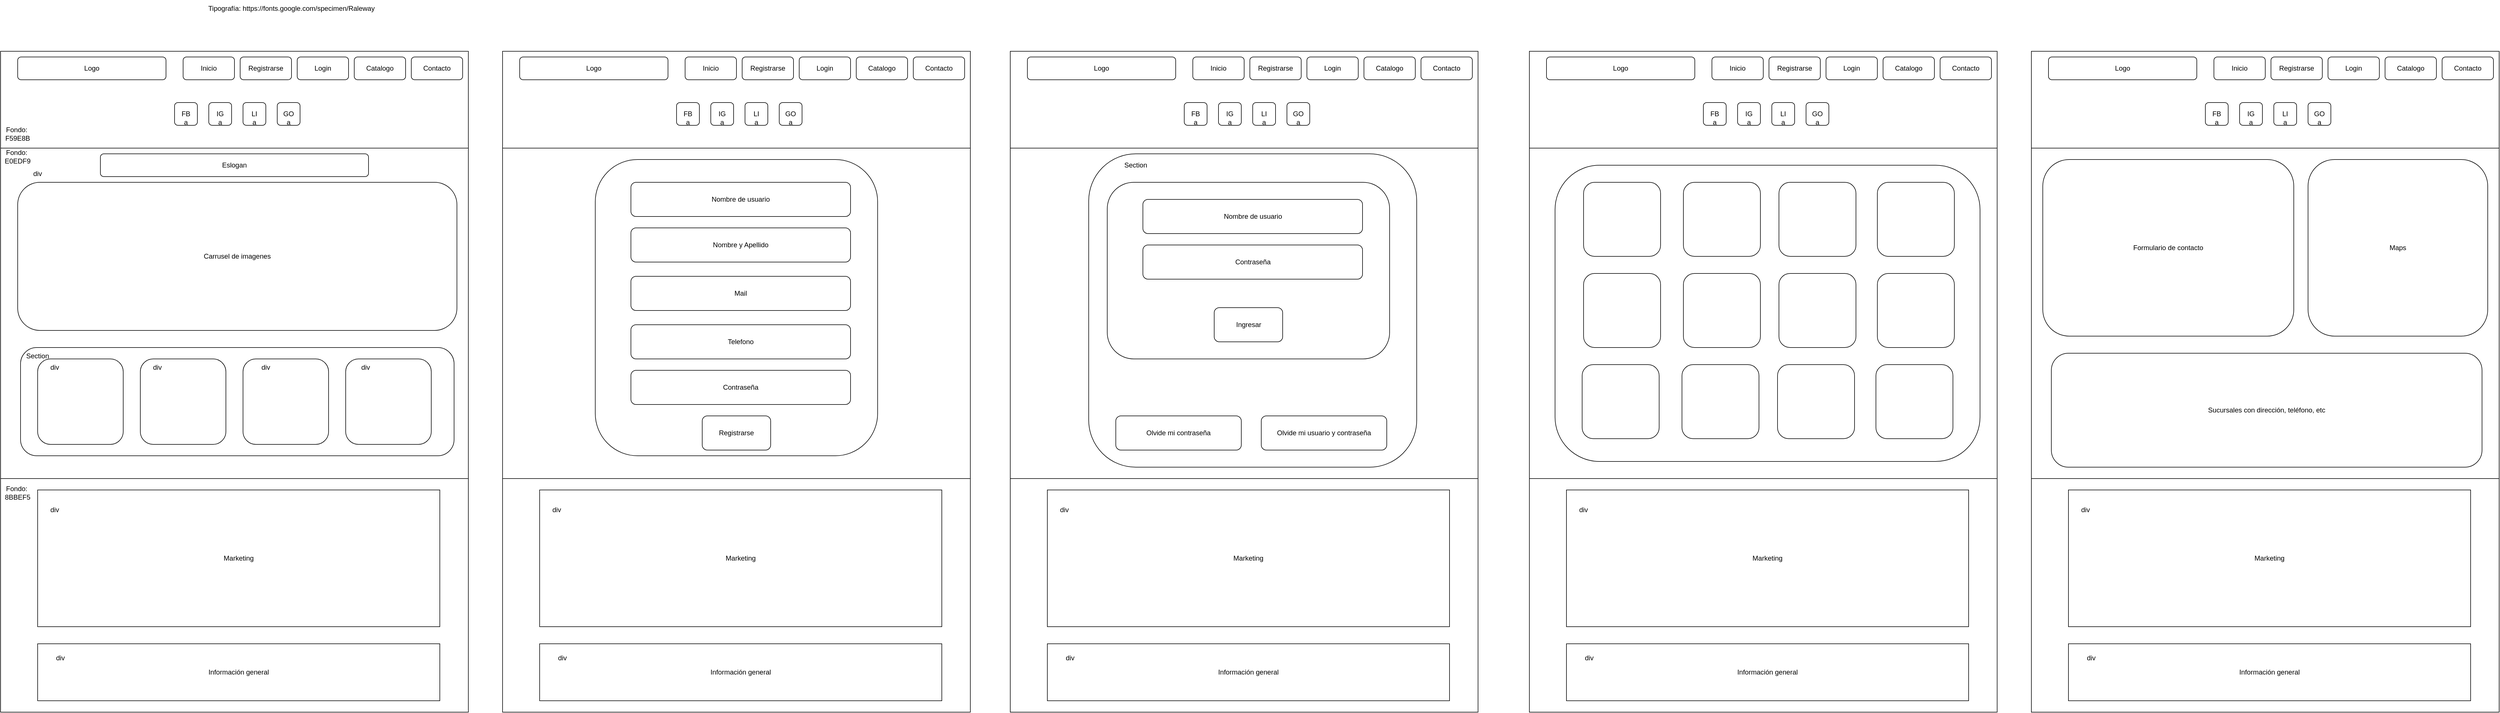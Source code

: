 <mxfile version="24.0.1" type="google">
  <diagram name="Página-1" id="QMXb8cIJ5GBpTzo02CVi">
    <mxGraphModel grid="1" page="1" gridSize="10" guides="1" tooltips="1" connect="1" arrows="1" fold="1" pageScale="1" pageWidth="827" pageHeight="1169" math="0" shadow="0">
      <root>
        <mxCell id="0" />
        <mxCell id="1" parent="0" />
        <mxCell id="ydRsslhX5d8lT5pr2JEG-2" value="" style="rounded=0;whiteSpace=wrap;html=1;" vertex="1" parent="1">
          <mxGeometry width="820" height="1160" as="geometry" />
        </mxCell>
        <mxCell id="ydRsslhX5d8lT5pr2JEG-4" value="" style="rounded=0;whiteSpace=wrap;html=1;" vertex="1" parent="1">
          <mxGeometry width="820" height="170" as="geometry" />
        </mxCell>
        <mxCell id="ydRsslhX5d8lT5pr2JEG-5" value="Inicio" style="rounded=1;whiteSpace=wrap;html=1;" vertex="1" parent="1">
          <mxGeometry x="320" y="10" width="90" height="40" as="geometry" />
        </mxCell>
        <mxCell id="ydRsslhX5d8lT5pr2JEG-6" value="" style="rounded=0;whiteSpace=wrap;html=1;" vertex="1" parent="1">
          <mxGeometry y="750" width="820" height="410" as="geometry" />
        </mxCell>
        <mxCell id="ydRsslhX5d8lT5pr2JEG-7" value="Registrarse" style="rounded=1;whiteSpace=wrap;html=1;" vertex="1" parent="1">
          <mxGeometry x="420" y="10" width="90" height="40" as="geometry" />
        </mxCell>
        <mxCell id="ydRsslhX5d8lT5pr2JEG-9" value="Contacto" style="rounded=1;whiteSpace=wrap;html=1;" vertex="1" parent="1">
          <mxGeometry x="720" y="10" width="90" height="40" as="geometry" />
        </mxCell>
        <mxCell id="ydRsslhX5d8lT5pr2JEG-10" value="Login" style="rounded=1;whiteSpace=wrap;html=1;" vertex="1" parent="1">
          <mxGeometry x="520" y="10" width="90" height="40" as="geometry" />
        </mxCell>
        <mxCell id="ydRsslhX5d8lT5pr2JEG-11" value="Catalogo" style="rounded=1;whiteSpace=wrap;html=1;" vertex="1" parent="1">
          <mxGeometry x="620" y="10" width="90" height="40" as="geometry" />
        </mxCell>
        <mxCell id="ydRsslhX5d8lT5pr2JEG-13" value="Logo" style="rounded=1;whiteSpace=wrap;html=1;" vertex="1" parent="1">
          <mxGeometry x="30" y="10" width="260" height="40" as="geometry" />
        </mxCell>
        <mxCell id="ydRsslhX5d8lT5pr2JEG-14" value="Eslogan" style="rounded=1;whiteSpace=wrap;html=1;" vertex="1" parent="1">
          <mxGeometry x="175" y="180" width="470" height="40" as="geometry" />
        </mxCell>
        <mxCell id="ydRsslhX5d8lT5pr2JEG-15" value="Carrusel de imagenes" style="rounded=1;whiteSpace=wrap;html=1;" vertex="1" parent="1">
          <mxGeometry x="30" y="230" width="770" height="260" as="geometry" />
        </mxCell>
        <mxCell id="ydRsslhX5d8lT5pr2JEG-20" value="FB" style="rounded=1;whiteSpace=wrap;html=1;" vertex="1" parent="1">
          <mxGeometry x="305" y="90" width="40" height="40" as="geometry" />
        </mxCell>
        <mxCell id="ydRsslhX5d8lT5pr2JEG-21" value="IG" style="rounded=1;whiteSpace=wrap;html=1;" vertex="1" parent="1">
          <mxGeometry x="365" y="90" width="40" height="40" as="geometry" />
        </mxCell>
        <mxCell id="ydRsslhX5d8lT5pr2JEG-22" value="LI" style="rounded=1;whiteSpace=wrap;html=1;" vertex="1" parent="1">
          <mxGeometry x="425" y="90" width="40" height="40" as="geometry" />
        </mxCell>
        <mxCell id="ydRsslhX5d8lT5pr2JEG-23" value="GO" style="rounded=1;whiteSpace=wrap;html=1;" vertex="1" parent="1">
          <mxGeometry x="485" y="90" width="40" height="40" as="geometry" />
        </mxCell>
        <mxCell id="ydRsslhX5d8lT5pr2JEG-24" value="" style="rounded=1;whiteSpace=wrap;html=1;" vertex="1" parent="1">
          <mxGeometry x="35" y="520" width="760" height="190" as="geometry" />
        </mxCell>
        <mxCell id="ydRsslhX5d8lT5pr2JEG-25" value="" style="rounded=1;whiteSpace=wrap;html=1;" vertex="1" parent="1">
          <mxGeometry x="65" y="540" width="150" height="150" as="geometry" />
        </mxCell>
        <mxCell id="ydRsslhX5d8lT5pr2JEG-26" value="" style="rounded=1;whiteSpace=wrap;html=1;" vertex="1" parent="1">
          <mxGeometry x="245" y="540" width="150" height="150" as="geometry" />
        </mxCell>
        <mxCell id="ydRsslhX5d8lT5pr2JEG-27" value="" style="rounded=1;whiteSpace=wrap;html=1;" vertex="1" parent="1">
          <mxGeometry x="425" y="540" width="150" height="150" as="geometry" />
        </mxCell>
        <mxCell id="ydRsslhX5d8lT5pr2JEG-28" value="" style="rounded=1;whiteSpace=wrap;html=1;" vertex="1" parent="1">
          <mxGeometry x="605" y="540" width="150" height="150" as="geometry" />
        </mxCell>
        <mxCell id="ydRsslhX5d8lT5pr2JEG-29" value="Marketing" style="rounded=0;whiteSpace=wrap;html=1;" vertex="1" parent="1">
          <mxGeometry x="65" y="770" width="705" height="240" as="geometry" />
        </mxCell>
        <mxCell id="ydRsslhX5d8lT5pr2JEG-30" value="Section" style="text;html=1;align=center;verticalAlign=middle;whiteSpace=wrap;rounded=0;" vertex="1" parent="1">
          <mxGeometry x="35" y="520" width="60" height="30" as="geometry" />
        </mxCell>
        <mxCell id="ydRsslhX5d8lT5pr2JEG-31" value="div" style="text;html=1;align=center;verticalAlign=middle;whiteSpace=wrap;rounded=0;" vertex="1" parent="1">
          <mxGeometry x="65" y="540" width="60" height="30" as="geometry" />
        </mxCell>
        <mxCell id="ydRsslhX5d8lT5pr2JEG-35" value="a" style="text;html=1;align=center;verticalAlign=middle;whiteSpace=wrap;rounded=0;" vertex="1" parent="1">
          <mxGeometry x="295" y="110" width="60" height="30" as="geometry" />
        </mxCell>
        <mxCell id="ydRsslhX5d8lT5pr2JEG-36" value="a" style="text;html=1;align=center;verticalAlign=middle;whiteSpace=wrap;rounded=0;" vertex="1" parent="1">
          <mxGeometry x="355" y="110" width="60" height="30" as="geometry" />
        </mxCell>
        <mxCell id="ydRsslhX5d8lT5pr2JEG-37" value="a" style="text;html=1;align=center;verticalAlign=middle;whiteSpace=wrap;rounded=0;" vertex="1" parent="1">
          <mxGeometry x="415" y="110" width="60" height="30" as="geometry" />
        </mxCell>
        <mxCell id="ydRsslhX5d8lT5pr2JEG-38" value="a" style="text;html=1;align=center;verticalAlign=middle;whiteSpace=wrap;rounded=0;" vertex="1" parent="1">
          <mxGeometry x="475" y="110" width="60" height="30" as="geometry" />
        </mxCell>
        <mxCell id="ydRsslhX5d8lT5pr2JEG-40" value="div" style="text;html=1;align=center;verticalAlign=middle;whiteSpace=wrap;rounded=0;" vertex="1" parent="1">
          <mxGeometry x="65" y="790" width="60" height="30" as="geometry" />
        </mxCell>
        <mxCell id="ydRsslhX5d8lT5pr2JEG-41" value="Información general" style="rounded=0;whiteSpace=wrap;html=1;" vertex="1" parent="1">
          <mxGeometry x="65" y="1040" width="705" height="100" as="geometry" />
        </mxCell>
        <mxCell id="ydRsslhX5d8lT5pr2JEG-42" value="div" style="text;html=1;align=center;verticalAlign=middle;whiteSpace=wrap;rounded=0;" vertex="1" parent="1">
          <mxGeometry x="75" y="1050" width="60" height="30" as="geometry" />
        </mxCell>
        <mxCell id="ydRsslhX5d8lT5pr2JEG-43" value="div" style="text;html=1;align=center;verticalAlign=middle;whiteSpace=wrap;rounded=0;" vertex="1" parent="1">
          <mxGeometry x="245" y="540" width="60" height="30" as="geometry" />
        </mxCell>
        <mxCell id="ydRsslhX5d8lT5pr2JEG-44" value="div" style="text;html=1;align=center;verticalAlign=middle;whiteSpace=wrap;rounded=0;" vertex="1" parent="1">
          <mxGeometry x="435" y="540" width="60" height="30" as="geometry" />
        </mxCell>
        <mxCell id="ydRsslhX5d8lT5pr2JEG-45" value="div" style="text;html=1;align=center;verticalAlign=middle;whiteSpace=wrap;rounded=0;" vertex="1" parent="1">
          <mxGeometry x="610" y="540" width="60" height="30" as="geometry" />
        </mxCell>
        <mxCell id="ydRsslhX5d8lT5pr2JEG-46" value="div" style="text;html=1;align=center;verticalAlign=middle;whiteSpace=wrap;rounded=0;" vertex="1" parent="1">
          <mxGeometry x="35" y="200" width="60" height="30" as="geometry" />
        </mxCell>
        <mxCell id="ydRsslhX5d8lT5pr2JEG-88" value="" style="rounded=0;whiteSpace=wrap;html=1;" vertex="1" parent="1">
          <mxGeometry x="880" width="820" height="1160" as="geometry" />
        </mxCell>
        <mxCell id="ydRsslhX5d8lT5pr2JEG-89" value="" style="rounded=0;whiteSpace=wrap;html=1;" vertex="1" parent="1">
          <mxGeometry x="880" width="820" height="170" as="geometry" />
        </mxCell>
        <mxCell id="ydRsslhX5d8lT5pr2JEG-90" value="Inicio" style="rounded=1;whiteSpace=wrap;html=1;" vertex="1" parent="1">
          <mxGeometry x="1200" y="10" width="90" height="40" as="geometry" />
        </mxCell>
        <mxCell id="ydRsslhX5d8lT5pr2JEG-91" value="" style="rounded=0;whiteSpace=wrap;html=1;" vertex="1" parent="1">
          <mxGeometry x="880" y="750" width="820" height="410" as="geometry" />
        </mxCell>
        <mxCell id="ydRsslhX5d8lT5pr2JEG-92" value="Registrarse" style="rounded=1;whiteSpace=wrap;html=1;" vertex="1" parent="1">
          <mxGeometry x="1300" y="10" width="90" height="40" as="geometry" />
        </mxCell>
        <mxCell id="ydRsslhX5d8lT5pr2JEG-93" value="Contacto" style="rounded=1;whiteSpace=wrap;html=1;" vertex="1" parent="1">
          <mxGeometry x="1600" y="10" width="90" height="40" as="geometry" />
        </mxCell>
        <mxCell id="ydRsslhX5d8lT5pr2JEG-94" value="Login" style="rounded=1;whiteSpace=wrap;html=1;" vertex="1" parent="1">
          <mxGeometry x="1400" y="10" width="90" height="40" as="geometry" />
        </mxCell>
        <mxCell id="ydRsslhX5d8lT5pr2JEG-95" value="Catalogo" style="rounded=1;whiteSpace=wrap;html=1;" vertex="1" parent="1">
          <mxGeometry x="1500" y="10" width="90" height="40" as="geometry" />
        </mxCell>
        <mxCell id="ydRsslhX5d8lT5pr2JEG-96" value="Logo" style="rounded=1;whiteSpace=wrap;html=1;" vertex="1" parent="1">
          <mxGeometry x="910" y="10" width="260" height="40" as="geometry" />
        </mxCell>
        <mxCell id="ydRsslhX5d8lT5pr2JEG-99" value="FB" style="rounded=1;whiteSpace=wrap;html=1;" vertex="1" parent="1">
          <mxGeometry x="1185" y="90" width="40" height="40" as="geometry" />
        </mxCell>
        <mxCell id="ydRsslhX5d8lT5pr2JEG-100" value="IG" style="rounded=1;whiteSpace=wrap;html=1;" vertex="1" parent="1">
          <mxGeometry x="1245" y="90" width="40" height="40" as="geometry" />
        </mxCell>
        <mxCell id="ydRsslhX5d8lT5pr2JEG-101" value="LI" style="rounded=1;whiteSpace=wrap;html=1;" vertex="1" parent="1">
          <mxGeometry x="1305" y="90" width="40" height="40" as="geometry" />
        </mxCell>
        <mxCell id="ydRsslhX5d8lT5pr2JEG-102" value="GO" style="rounded=1;whiteSpace=wrap;html=1;" vertex="1" parent="1">
          <mxGeometry x="1365" y="90" width="40" height="40" as="geometry" />
        </mxCell>
        <mxCell id="ydRsslhX5d8lT5pr2JEG-108" value="Marketing" style="rounded=0;whiteSpace=wrap;html=1;" vertex="1" parent="1">
          <mxGeometry x="945" y="770" width="705" height="240" as="geometry" />
        </mxCell>
        <mxCell id="ydRsslhX5d8lT5pr2JEG-111" value="a" style="text;html=1;align=center;verticalAlign=middle;whiteSpace=wrap;rounded=0;" vertex="1" parent="1">
          <mxGeometry x="1175" y="110" width="60" height="30" as="geometry" />
        </mxCell>
        <mxCell id="ydRsslhX5d8lT5pr2JEG-112" value="a" style="text;html=1;align=center;verticalAlign=middle;whiteSpace=wrap;rounded=0;" vertex="1" parent="1">
          <mxGeometry x="1235" y="110" width="60" height="30" as="geometry" />
        </mxCell>
        <mxCell id="ydRsslhX5d8lT5pr2JEG-113" value="a" style="text;html=1;align=center;verticalAlign=middle;whiteSpace=wrap;rounded=0;" vertex="1" parent="1">
          <mxGeometry x="1295" y="110" width="60" height="30" as="geometry" />
        </mxCell>
        <mxCell id="ydRsslhX5d8lT5pr2JEG-114" value="a" style="text;html=1;align=center;verticalAlign=middle;whiteSpace=wrap;rounded=0;" vertex="1" parent="1">
          <mxGeometry x="1355" y="110" width="60" height="30" as="geometry" />
        </mxCell>
        <mxCell id="ydRsslhX5d8lT5pr2JEG-115" value="div" style="text;html=1;align=center;verticalAlign=middle;whiteSpace=wrap;rounded=0;" vertex="1" parent="1">
          <mxGeometry x="945" y="790" width="60" height="30" as="geometry" />
        </mxCell>
        <mxCell id="ydRsslhX5d8lT5pr2JEG-116" value="Información general" style="rounded=0;whiteSpace=wrap;html=1;" vertex="1" parent="1">
          <mxGeometry x="945" y="1040" width="705" height="100" as="geometry" />
        </mxCell>
        <mxCell id="ydRsslhX5d8lT5pr2JEG-117" value="div" style="text;html=1;align=center;verticalAlign=middle;whiteSpace=wrap;rounded=0;" vertex="1" parent="1">
          <mxGeometry x="955" y="1050" width="60" height="30" as="geometry" />
        </mxCell>
        <mxCell id="ydRsslhX5d8lT5pr2JEG-122" value="" style="rounded=0;whiteSpace=wrap;html=1;" vertex="1" parent="1">
          <mxGeometry x="1770" width="820" height="1160" as="geometry" />
        </mxCell>
        <mxCell id="ydRsslhX5d8lT5pr2JEG-123" value="" style="rounded=0;whiteSpace=wrap;html=1;" vertex="1" parent="1">
          <mxGeometry x="1770" width="820" height="170" as="geometry" />
        </mxCell>
        <mxCell id="ydRsslhX5d8lT5pr2JEG-124" value="Inicio" style="rounded=1;whiteSpace=wrap;html=1;" vertex="1" parent="1">
          <mxGeometry x="2090" y="10" width="90" height="40" as="geometry" />
        </mxCell>
        <mxCell id="ydRsslhX5d8lT5pr2JEG-125" value="" style="rounded=0;whiteSpace=wrap;html=1;" vertex="1" parent="1">
          <mxGeometry x="1770" y="750" width="820" height="410" as="geometry" />
        </mxCell>
        <mxCell id="ydRsslhX5d8lT5pr2JEG-126" value="Registrarse" style="rounded=1;whiteSpace=wrap;html=1;" vertex="1" parent="1">
          <mxGeometry x="2190" y="10" width="90" height="40" as="geometry" />
        </mxCell>
        <mxCell id="ydRsslhX5d8lT5pr2JEG-127" value="Contacto" style="rounded=1;whiteSpace=wrap;html=1;" vertex="1" parent="1">
          <mxGeometry x="2490" y="10" width="90" height="40" as="geometry" />
        </mxCell>
        <mxCell id="ydRsslhX5d8lT5pr2JEG-128" value="Login" style="rounded=1;whiteSpace=wrap;html=1;" vertex="1" parent="1">
          <mxGeometry x="2290" y="10" width="90" height="40" as="geometry" />
        </mxCell>
        <mxCell id="ydRsslhX5d8lT5pr2JEG-129" value="Catalogo" style="rounded=1;whiteSpace=wrap;html=1;" vertex="1" parent="1">
          <mxGeometry x="2390" y="10" width="90" height="40" as="geometry" />
        </mxCell>
        <mxCell id="ydRsslhX5d8lT5pr2JEG-130" value="Logo" style="rounded=1;whiteSpace=wrap;html=1;" vertex="1" parent="1">
          <mxGeometry x="1800" y="10" width="260" height="40" as="geometry" />
        </mxCell>
        <mxCell id="ydRsslhX5d8lT5pr2JEG-131" value="FB" style="rounded=1;whiteSpace=wrap;html=1;" vertex="1" parent="1">
          <mxGeometry x="2075" y="90" width="40" height="40" as="geometry" />
        </mxCell>
        <mxCell id="ydRsslhX5d8lT5pr2JEG-132" value="IG" style="rounded=1;whiteSpace=wrap;html=1;" vertex="1" parent="1">
          <mxGeometry x="2135" y="90" width="40" height="40" as="geometry" />
        </mxCell>
        <mxCell id="ydRsslhX5d8lT5pr2JEG-133" value="LI" style="rounded=1;whiteSpace=wrap;html=1;" vertex="1" parent="1">
          <mxGeometry x="2195" y="90" width="40" height="40" as="geometry" />
        </mxCell>
        <mxCell id="ydRsslhX5d8lT5pr2JEG-134" value="GO" style="rounded=1;whiteSpace=wrap;html=1;" vertex="1" parent="1">
          <mxGeometry x="2255" y="90" width="40" height="40" as="geometry" />
        </mxCell>
        <mxCell id="ydRsslhX5d8lT5pr2JEG-135" value="Marketing" style="rounded=0;whiteSpace=wrap;html=1;" vertex="1" parent="1">
          <mxGeometry x="1835" y="770" width="705" height="240" as="geometry" />
        </mxCell>
        <mxCell id="ydRsslhX5d8lT5pr2JEG-136" value="a" style="text;html=1;align=center;verticalAlign=middle;whiteSpace=wrap;rounded=0;" vertex="1" parent="1">
          <mxGeometry x="2065" y="110" width="60" height="30" as="geometry" />
        </mxCell>
        <mxCell id="ydRsslhX5d8lT5pr2JEG-137" value="a" style="text;html=1;align=center;verticalAlign=middle;whiteSpace=wrap;rounded=0;" vertex="1" parent="1">
          <mxGeometry x="2125" y="110" width="60" height="30" as="geometry" />
        </mxCell>
        <mxCell id="ydRsslhX5d8lT5pr2JEG-138" value="a" style="text;html=1;align=center;verticalAlign=middle;whiteSpace=wrap;rounded=0;" vertex="1" parent="1">
          <mxGeometry x="2185" y="110" width="60" height="30" as="geometry" />
        </mxCell>
        <mxCell id="ydRsslhX5d8lT5pr2JEG-139" value="a" style="text;html=1;align=center;verticalAlign=middle;whiteSpace=wrap;rounded=0;" vertex="1" parent="1">
          <mxGeometry x="2245" y="110" width="60" height="30" as="geometry" />
        </mxCell>
        <mxCell id="ydRsslhX5d8lT5pr2JEG-140" value="div" style="text;html=1;align=center;verticalAlign=middle;whiteSpace=wrap;rounded=0;" vertex="1" parent="1">
          <mxGeometry x="1835" y="790" width="60" height="30" as="geometry" />
        </mxCell>
        <mxCell id="ydRsslhX5d8lT5pr2JEG-141" value="Información general" style="rounded=0;whiteSpace=wrap;html=1;" vertex="1" parent="1">
          <mxGeometry x="1835" y="1040" width="705" height="100" as="geometry" />
        </mxCell>
        <mxCell id="ydRsslhX5d8lT5pr2JEG-142" value="div" style="text;html=1;align=center;verticalAlign=middle;whiteSpace=wrap;rounded=0;" vertex="1" parent="1">
          <mxGeometry x="1845" y="1050" width="60" height="30" as="geometry" />
        </mxCell>
        <mxCell id="ydRsslhX5d8lT5pr2JEG-143" value="" style="rounded=0;whiteSpace=wrap;html=1;" vertex="1" parent="1">
          <mxGeometry x="2680" width="820" height="1160" as="geometry" />
        </mxCell>
        <mxCell id="ydRsslhX5d8lT5pr2JEG-144" value="" style="rounded=0;whiteSpace=wrap;html=1;" vertex="1" parent="1">
          <mxGeometry x="2680" width="820" height="170" as="geometry" />
        </mxCell>
        <mxCell id="ydRsslhX5d8lT5pr2JEG-145" value="Inicio" style="rounded=1;whiteSpace=wrap;html=1;" vertex="1" parent="1">
          <mxGeometry x="3000" y="10" width="90" height="40" as="geometry" />
        </mxCell>
        <mxCell id="ydRsslhX5d8lT5pr2JEG-146" value="" style="rounded=0;whiteSpace=wrap;html=1;" vertex="1" parent="1">
          <mxGeometry x="2680" y="750" width="820" height="410" as="geometry" />
        </mxCell>
        <mxCell id="ydRsslhX5d8lT5pr2JEG-147" value="Registrarse" style="rounded=1;whiteSpace=wrap;html=1;" vertex="1" parent="1">
          <mxGeometry x="3100" y="10" width="90" height="40" as="geometry" />
        </mxCell>
        <mxCell id="ydRsslhX5d8lT5pr2JEG-148" value="Contacto" style="rounded=1;whiteSpace=wrap;html=1;" vertex="1" parent="1">
          <mxGeometry x="3400" y="10" width="90" height="40" as="geometry" />
        </mxCell>
        <mxCell id="ydRsslhX5d8lT5pr2JEG-149" value="Login" style="rounded=1;whiteSpace=wrap;html=1;" vertex="1" parent="1">
          <mxGeometry x="3200" y="10" width="90" height="40" as="geometry" />
        </mxCell>
        <mxCell id="ydRsslhX5d8lT5pr2JEG-150" value="Catalogo" style="rounded=1;whiteSpace=wrap;html=1;" vertex="1" parent="1">
          <mxGeometry x="3300" y="10" width="90" height="40" as="geometry" />
        </mxCell>
        <mxCell id="ydRsslhX5d8lT5pr2JEG-151" value="Logo" style="rounded=1;whiteSpace=wrap;html=1;" vertex="1" parent="1">
          <mxGeometry x="2710" y="10" width="260" height="40" as="geometry" />
        </mxCell>
        <mxCell id="ydRsslhX5d8lT5pr2JEG-152" value="FB" style="rounded=1;whiteSpace=wrap;html=1;" vertex="1" parent="1">
          <mxGeometry x="2985" y="90" width="40" height="40" as="geometry" />
        </mxCell>
        <mxCell id="ydRsslhX5d8lT5pr2JEG-153" value="IG" style="rounded=1;whiteSpace=wrap;html=1;" vertex="1" parent="1">
          <mxGeometry x="3045" y="90" width="40" height="40" as="geometry" />
        </mxCell>
        <mxCell id="ydRsslhX5d8lT5pr2JEG-154" value="LI" style="rounded=1;whiteSpace=wrap;html=1;" vertex="1" parent="1">
          <mxGeometry x="3105" y="90" width="40" height="40" as="geometry" />
        </mxCell>
        <mxCell id="ydRsslhX5d8lT5pr2JEG-155" value="GO" style="rounded=1;whiteSpace=wrap;html=1;" vertex="1" parent="1">
          <mxGeometry x="3165" y="90" width="40" height="40" as="geometry" />
        </mxCell>
        <mxCell id="ydRsslhX5d8lT5pr2JEG-156" value="Marketing" style="rounded=0;whiteSpace=wrap;html=1;" vertex="1" parent="1">
          <mxGeometry x="2745" y="770" width="705" height="240" as="geometry" />
        </mxCell>
        <mxCell id="ydRsslhX5d8lT5pr2JEG-157" value="a" style="text;html=1;align=center;verticalAlign=middle;whiteSpace=wrap;rounded=0;" vertex="1" parent="1">
          <mxGeometry x="2975" y="110" width="60" height="30" as="geometry" />
        </mxCell>
        <mxCell id="ydRsslhX5d8lT5pr2JEG-158" value="a" style="text;html=1;align=center;verticalAlign=middle;whiteSpace=wrap;rounded=0;" vertex="1" parent="1">
          <mxGeometry x="3035" y="110" width="60" height="30" as="geometry" />
        </mxCell>
        <mxCell id="ydRsslhX5d8lT5pr2JEG-159" value="a" style="text;html=1;align=center;verticalAlign=middle;whiteSpace=wrap;rounded=0;" vertex="1" parent="1">
          <mxGeometry x="3095" y="110" width="60" height="30" as="geometry" />
        </mxCell>
        <mxCell id="ydRsslhX5d8lT5pr2JEG-160" value="a" style="text;html=1;align=center;verticalAlign=middle;whiteSpace=wrap;rounded=0;" vertex="1" parent="1">
          <mxGeometry x="3155" y="110" width="60" height="30" as="geometry" />
        </mxCell>
        <mxCell id="ydRsslhX5d8lT5pr2JEG-161" value="div" style="text;html=1;align=center;verticalAlign=middle;whiteSpace=wrap;rounded=0;" vertex="1" parent="1">
          <mxGeometry x="2745" y="790" width="60" height="30" as="geometry" />
        </mxCell>
        <mxCell id="ydRsslhX5d8lT5pr2JEG-162" value="Información general" style="rounded=0;whiteSpace=wrap;html=1;" vertex="1" parent="1">
          <mxGeometry x="2745" y="1040" width="705" height="100" as="geometry" />
        </mxCell>
        <mxCell id="ydRsslhX5d8lT5pr2JEG-163" value="div" style="text;html=1;align=center;verticalAlign=middle;whiteSpace=wrap;rounded=0;" vertex="1" parent="1">
          <mxGeometry x="2755" y="1050" width="60" height="30" as="geometry" />
        </mxCell>
        <mxCell id="ydRsslhX5d8lT5pr2JEG-164" value="" style="rounded=0;whiteSpace=wrap;html=1;" vertex="1" parent="1">
          <mxGeometry x="3560" width="820" height="1160" as="geometry" />
        </mxCell>
        <mxCell id="ydRsslhX5d8lT5pr2JEG-165" value="" style="rounded=0;whiteSpace=wrap;html=1;" vertex="1" parent="1">
          <mxGeometry x="3560" width="820" height="170" as="geometry" />
        </mxCell>
        <mxCell id="ydRsslhX5d8lT5pr2JEG-166" value="Inicio" style="rounded=1;whiteSpace=wrap;html=1;" vertex="1" parent="1">
          <mxGeometry x="3880" y="10" width="90" height="40" as="geometry" />
        </mxCell>
        <mxCell id="ydRsslhX5d8lT5pr2JEG-167" value="" style="rounded=0;whiteSpace=wrap;html=1;" vertex="1" parent="1">
          <mxGeometry x="3560" y="750" width="820" height="410" as="geometry" />
        </mxCell>
        <mxCell id="ydRsslhX5d8lT5pr2JEG-168" value="Registrarse" style="rounded=1;whiteSpace=wrap;html=1;" vertex="1" parent="1">
          <mxGeometry x="3980" y="10" width="90" height="40" as="geometry" />
        </mxCell>
        <mxCell id="ydRsslhX5d8lT5pr2JEG-169" value="Contacto" style="rounded=1;whiteSpace=wrap;html=1;" vertex="1" parent="1">
          <mxGeometry x="4280" y="10" width="90" height="40" as="geometry" />
        </mxCell>
        <mxCell id="ydRsslhX5d8lT5pr2JEG-170" value="Login" style="rounded=1;whiteSpace=wrap;html=1;" vertex="1" parent="1">
          <mxGeometry x="4080" y="10" width="90" height="40" as="geometry" />
        </mxCell>
        <mxCell id="ydRsslhX5d8lT5pr2JEG-171" value="Catalogo" style="rounded=1;whiteSpace=wrap;html=1;" vertex="1" parent="1">
          <mxGeometry x="4180" y="10" width="90" height="40" as="geometry" />
        </mxCell>
        <mxCell id="ydRsslhX5d8lT5pr2JEG-172" value="Logo" style="rounded=1;whiteSpace=wrap;html=1;" vertex="1" parent="1">
          <mxGeometry x="3590" y="10" width="260" height="40" as="geometry" />
        </mxCell>
        <mxCell id="ydRsslhX5d8lT5pr2JEG-173" value="FB" style="rounded=1;whiteSpace=wrap;html=1;" vertex="1" parent="1">
          <mxGeometry x="3865" y="90" width="40" height="40" as="geometry" />
        </mxCell>
        <mxCell id="ydRsslhX5d8lT5pr2JEG-174" value="IG" style="rounded=1;whiteSpace=wrap;html=1;" vertex="1" parent="1">
          <mxGeometry x="3925" y="90" width="40" height="40" as="geometry" />
        </mxCell>
        <mxCell id="ydRsslhX5d8lT5pr2JEG-175" value="LI" style="rounded=1;whiteSpace=wrap;html=1;" vertex="1" parent="1">
          <mxGeometry x="3985" y="90" width="40" height="40" as="geometry" />
        </mxCell>
        <mxCell id="ydRsslhX5d8lT5pr2JEG-176" value="GO" style="rounded=1;whiteSpace=wrap;html=1;" vertex="1" parent="1">
          <mxGeometry x="4045" y="90" width="40" height="40" as="geometry" />
        </mxCell>
        <mxCell id="ydRsslhX5d8lT5pr2JEG-177" value="Marketing" style="rounded=0;whiteSpace=wrap;html=1;" vertex="1" parent="1">
          <mxGeometry x="3625" y="770" width="705" height="240" as="geometry" />
        </mxCell>
        <mxCell id="ydRsslhX5d8lT5pr2JEG-178" value="a" style="text;html=1;align=center;verticalAlign=middle;whiteSpace=wrap;rounded=0;" vertex="1" parent="1">
          <mxGeometry x="3855" y="110" width="60" height="30" as="geometry" />
        </mxCell>
        <mxCell id="ydRsslhX5d8lT5pr2JEG-179" value="a" style="text;html=1;align=center;verticalAlign=middle;whiteSpace=wrap;rounded=0;" vertex="1" parent="1">
          <mxGeometry x="3915" y="110" width="60" height="30" as="geometry" />
        </mxCell>
        <mxCell id="ydRsslhX5d8lT5pr2JEG-180" value="a" style="text;html=1;align=center;verticalAlign=middle;whiteSpace=wrap;rounded=0;" vertex="1" parent="1">
          <mxGeometry x="3975" y="110" width="60" height="30" as="geometry" />
        </mxCell>
        <mxCell id="ydRsslhX5d8lT5pr2JEG-181" value="a" style="text;html=1;align=center;verticalAlign=middle;whiteSpace=wrap;rounded=0;" vertex="1" parent="1">
          <mxGeometry x="4035" y="110" width="60" height="30" as="geometry" />
        </mxCell>
        <mxCell id="ydRsslhX5d8lT5pr2JEG-182" value="div" style="text;html=1;align=center;verticalAlign=middle;whiteSpace=wrap;rounded=0;" vertex="1" parent="1">
          <mxGeometry x="3625" y="790" width="60" height="30" as="geometry" />
        </mxCell>
        <mxCell id="ydRsslhX5d8lT5pr2JEG-183" value="Información general" style="rounded=0;whiteSpace=wrap;html=1;" vertex="1" parent="1">
          <mxGeometry x="3625" y="1040" width="705" height="100" as="geometry" />
        </mxCell>
        <mxCell id="ydRsslhX5d8lT5pr2JEG-184" value="div" style="text;html=1;align=center;verticalAlign=middle;whiteSpace=wrap;rounded=0;" vertex="1" parent="1">
          <mxGeometry x="3635" y="1050" width="60" height="30" as="geometry" />
        </mxCell>
        <mxCell id="ydRsslhX5d8lT5pr2JEG-207" value="" style="rounded=1;whiteSpace=wrap;html=1;" vertex="1" parent="1">
          <mxGeometry x="1042.5" y="190" width="495" height="520" as="geometry" />
        </mxCell>
        <mxCell id="ydRsslhX5d8lT5pr2JEG-208" value="Nombre de usuario" style="rounded=1;whiteSpace=wrap;html=1;" vertex="1" parent="1">
          <mxGeometry x="1105" y="230" width="385" height="60" as="geometry" />
        </mxCell>
        <mxCell id="ydRsslhX5d8lT5pr2JEG-209" value="Nombre y Apellido" style="rounded=1;whiteSpace=wrap;html=1;" vertex="1" parent="1">
          <mxGeometry x="1105" y="310" width="385" height="60" as="geometry" />
        </mxCell>
        <mxCell id="ydRsslhX5d8lT5pr2JEG-210" value="Mail" style="rounded=1;whiteSpace=wrap;html=1;" vertex="1" parent="1">
          <mxGeometry x="1105" y="395" width="385" height="60" as="geometry" />
        </mxCell>
        <mxCell id="ydRsslhX5d8lT5pr2JEG-211" value="Telefono" style="rounded=1;whiteSpace=wrap;html=1;" vertex="1" parent="1">
          <mxGeometry x="1105" y="480" width="385" height="60" as="geometry" />
        </mxCell>
        <mxCell id="ydRsslhX5d8lT5pr2JEG-212" value="Contraseña" style="rounded=1;whiteSpace=wrap;html=1;" vertex="1" parent="1">
          <mxGeometry x="1105" y="560" width="385" height="60" as="geometry" />
        </mxCell>
        <mxCell id="ydRsslhX5d8lT5pr2JEG-213" value="Registrarse" style="rounded=1;whiteSpace=wrap;html=1;" vertex="1" parent="1">
          <mxGeometry x="1230" y="640" width="120" height="60" as="geometry" />
        </mxCell>
        <mxCell id="ydRsslhX5d8lT5pr2JEG-223" value="" style="rounded=1;whiteSpace=wrap;html=1;" vertex="1" parent="1">
          <mxGeometry x="2725" y="200" width="745" height="520" as="geometry" />
        </mxCell>
        <mxCell id="ydRsslhX5d8lT5pr2JEG-224" value="" style="rounded=1;whiteSpace=wrap;html=1;" vertex="1" parent="1">
          <mxGeometry x="2775" y="230" width="135" height="130" as="geometry" />
        </mxCell>
        <mxCell id="ydRsslhX5d8lT5pr2JEG-225" value="" style="rounded=1;whiteSpace=wrap;html=1;" vertex="1" parent="1">
          <mxGeometry x="2950" y="230" width="135" height="130" as="geometry" />
        </mxCell>
        <mxCell id="ydRsslhX5d8lT5pr2JEG-226" value="" style="rounded=1;whiteSpace=wrap;html=1;" vertex="1" parent="1">
          <mxGeometry x="3117.5" y="230" width="135" height="130" as="geometry" />
        </mxCell>
        <mxCell id="ydRsslhX5d8lT5pr2JEG-227" value="" style="rounded=1;whiteSpace=wrap;html=1;" vertex="1" parent="1">
          <mxGeometry x="3290" y="230" width="135" height="130" as="geometry" />
        </mxCell>
        <mxCell id="ydRsslhX5d8lT5pr2JEG-228" value="" style="rounded=1;whiteSpace=wrap;html=1;" vertex="1" parent="1">
          <mxGeometry x="2775" y="390" width="135" height="130" as="geometry" />
        </mxCell>
        <mxCell id="ydRsslhX5d8lT5pr2JEG-229" value="" style="rounded=1;whiteSpace=wrap;html=1;" vertex="1" parent="1">
          <mxGeometry x="2950" y="390" width="135" height="130" as="geometry" />
        </mxCell>
        <mxCell id="ydRsslhX5d8lT5pr2JEG-230" value="" style="rounded=1;whiteSpace=wrap;html=1;" vertex="1" parent="1">
          <mxGeometry x="3117.5" y="390" width="135" height="130" as="geometry" />
        </mxCell>
        <mxCell id="ydRsslhX5d8lT5pr2JEG-231" value="" style="rounded=1;whiteSpace=wrap;html=1;" vertex="1" parent="1">
          <mxGeometry x="3290" y="390" width="135" height="130" as="geometry" />
        </mxCell>
        <mxCell id="ydRsslhX5d8lT5pr2JEG-232" value="" style="rounded=1;whiteSpace=wrap;html=1;" vertex="1" parent="1">
          <mxGeometry x="2772.5" y="550" width="135" height="130" as="geometry" />
        </mxCell>
        <mxCell id="ydRsslhX5d8lT5pr2JEG-233" value="" style="rounded=1;whiteSpace=wrap;html=1;" vertex="1" parent="1">
          <mxGeometry x="2947.5" y="550" width="135" height="130" as="geometry" />
        </mxCell>
        <mxCell id="ydRsslhX5d8lT5pr2JEG-234" value="" style="rounded=1;whiteSpace=wrap;html=1;" vertex="1" parent="1">
          <mxGeometry x="3115" y="550" width="135" height="130" as="geometry" />
        </mxCell>
        <mxCell id="ydRsslhX5d8lT5pr2JEG-235" value="" style="rounded=1;whiteSpace=wrap;html=1;" vertex="1" parent="1">
          <mxGeometry x="3287.5" y="550" width="135" height="130" as="geometry" />
        </mxCell>
        <mxCell id="ydRsslhX5d8lT5pr2JEG-238" value="" style="rounded=1;whiteSpace=wrap;html=1;" vertex="1" parent="1">
          <mxGeometry x="1907.5" y="180" width="575" height="550" as="geometry" />
        </mxCell>
        <mxCell id="ydRsslhX5d8lT5pr2JEG-214" value="" style="rounded=1;whiteSpace=wrap;html=1;" vertex="1" parent="1">
          <mxGeometry x="1940" y="230" width="495" height="310" as="geometry" />
        </mxCell>
        <mxCell id="ydRsslhX5d8lT5pr2JEG-215" value="Nombre de usuario" style="rounded=1;whiteSpace=wrap;html=1;" vertex="1" parent="1">
          <mxGeometry x="2002.5" y="260" width="385" height="60" as="geometry" />
        </mxCell>
        <mxCell id="ydRsslhX5d8lT5pr2JEG-216" value="Contraseña" style="rounded=1;whiteSpace=wrap;html=1;" vertex="1" parent="1">
          <mxGeometry x="2002.5" y="340" width="385" height="60" as="geometry" />
        </mxCell>
        <mxCell id="ydRsslhX5d8lT5pr2JEG-220" value="Ingresar" style="rounded=1;whiteSpace=wrap;html=1;" vertex="1" parent="1">
          <mxGeometry x="2127.5" y="450" width="120" height="60" as="geometry" />
        </mxCell>
        <mxCell id="ydRsslhX5d8lT5pr2JEG-221" value="Olvide mi contraseña" style="rounded=1;whiteSpace=wrap;html=1;" vertex="1" parent="1">
          <mxGeometry x="1955" y="640" width="220" height="60" as="geometry" />
        </mxCell>
        <mxCell id="ydRsslhX5d8lT5pr2JEG-222" value="Olvide mi usuario y contraseña" style="rounded=1;whiteSpace=wrap;html=1;" vertex="1" parent="1">
          <mxGeometry x="2210" y="640" width="220" height="60" as="geometry" />
        </mxCell>
        <mxCell id="ydRsslhX5d8lT5pr2JEG-236" value="Section" style="text;html=1;align=center;verticalAlign=middle;whiteSpace=wrap;rounded=0;" vertex="1" parent="1">
          <mxGeometry x="1960" y="185" width="60" height="30" as="geometry" />
        </mxCell>
        <mxCell id="ydRsslhX5d8lT5pr2JEG-239" value="Formulario de contacto" style="rounded=1;whiteSpace=wrap;html=1;" vertex="1" parent="1">
          <mxGeometry x="3580" y="190" width="440" height="310" as="geometry" />
        </mxCell>
        <mxCell id="ydRsslhX5d8lT5pr2JEG-240" value="Maps" style="rounded=1;whiteSpace=wrap;html=1;" vertex="1" parent="1">
          <mxGeometry x="4045" y="190" width="315" height="310" as="geometry" />
        </mxCell>
        <mxCell id="ydRsslhX5d8lT5pr2JEG-241" value="Sucursales con dirección, teléfono, etc" style="rounded=1;whiteSpace=wrap;html=1;" vertex="1" parent="1">
          <mxGeometry x="3595" y="530" width="755" height="200" as="geometry" />
        </mxCell>
        <mxCell id="ydRsslhX5d8lT5pr2JEG-242" value="Fondo:&amp;nbsp;&lt;div&gt;E0EDF9&lt;br&gt;&lt;/div&gt;" style="text;html=1;align=center;verticalAlign=middle;whiteSpace=wrap;rounded=0;" vertex="1" parent="1">
          <mxGeometry y="170" width="60" height="30" as="geometry" />
        </mxCell>
        <mxCell id="ydRsslhX5d8lT5pr2JEG-243" value="Fondo:&amp;nbsp;&lt;div&gt;F59E8B&lt;/div&gt;" style="text;html=1;align=center;verticalAlign=middle;whiteSpace=wrap;rounded=0;" vertex="1" parent="1">
          <mxGeometry y="130" width="60" height="30" as="geometry" />
        </mxCell>
        <mxCell id="ydRsslhX5d8lT5pr2JEG-244" value="Fondo:&amp;nbsp;&lt;div&gt;8BBEF5&lt;br&gt;&lt;/div&gt;" style="text;html=1;align=center;verticalAlign=middle;whiteSpace=wrap;rounded=0;" vertex="1" parent="1">
          <mxGeometry y="760" width="60" height="30" as="geometry" />
        </mxCell>
        <mxCell id="ydRsslhX5d8lT5pr2JEG-245" value="Tipografía:&amp;nbsp;https://fonts.google.com/specimen/Raleway" style="text;html=1;align=center;verticalAlign=middle;whiteSpace=wrap;rounded=0;" vertex="1" parent="1">
          <mxGeometry y="-90" width="1020" height="30" as="geometry" />
        </mxCell>
      </root>
    </mxGraphModel>
  </diagram>
</mxfile>
